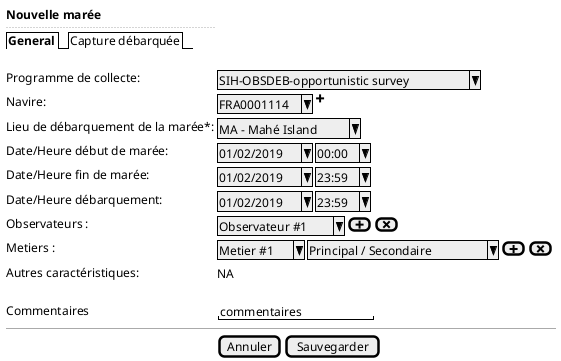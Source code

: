 @startsalt
{
  <b>Nouvelle marée
  ..
  {/ <b>General | Capture débarquée }
  .
  Programme de collecte:    | { ^SIH-OBSDEB-opportunistic survey^ }
  Navire:                   | { ^FRA0001114^ | <&plus> }
  Lieu de débarquement de la marée*:     | { ^MA - Mahé Island^ }
  Date/Heure début de marée:  | { ^01/02/2019^ | ^00:00^ }
  Date/Heure fin de marée:  | { ^01/02/2019^ | ^23:59^ }
  Date/Heure débarquement:  | { ^01/02/2019^ | ^23:59^ }
  Observateurs :            | { ^Observateur #1^ | [<&plus>] | [<&x>]}
  Metiers :                 | { ^Metier #1^ | ^Principal / Secondaire^ | [<&plus>] | [<&x>]}
  Autres caractéristiques:  | { NA }
  .
  Commentaires              | { "commentaires       "}

  -- | --

  .                          | {[Annuler] | [Sauvegarder]}
}
@endsalt
